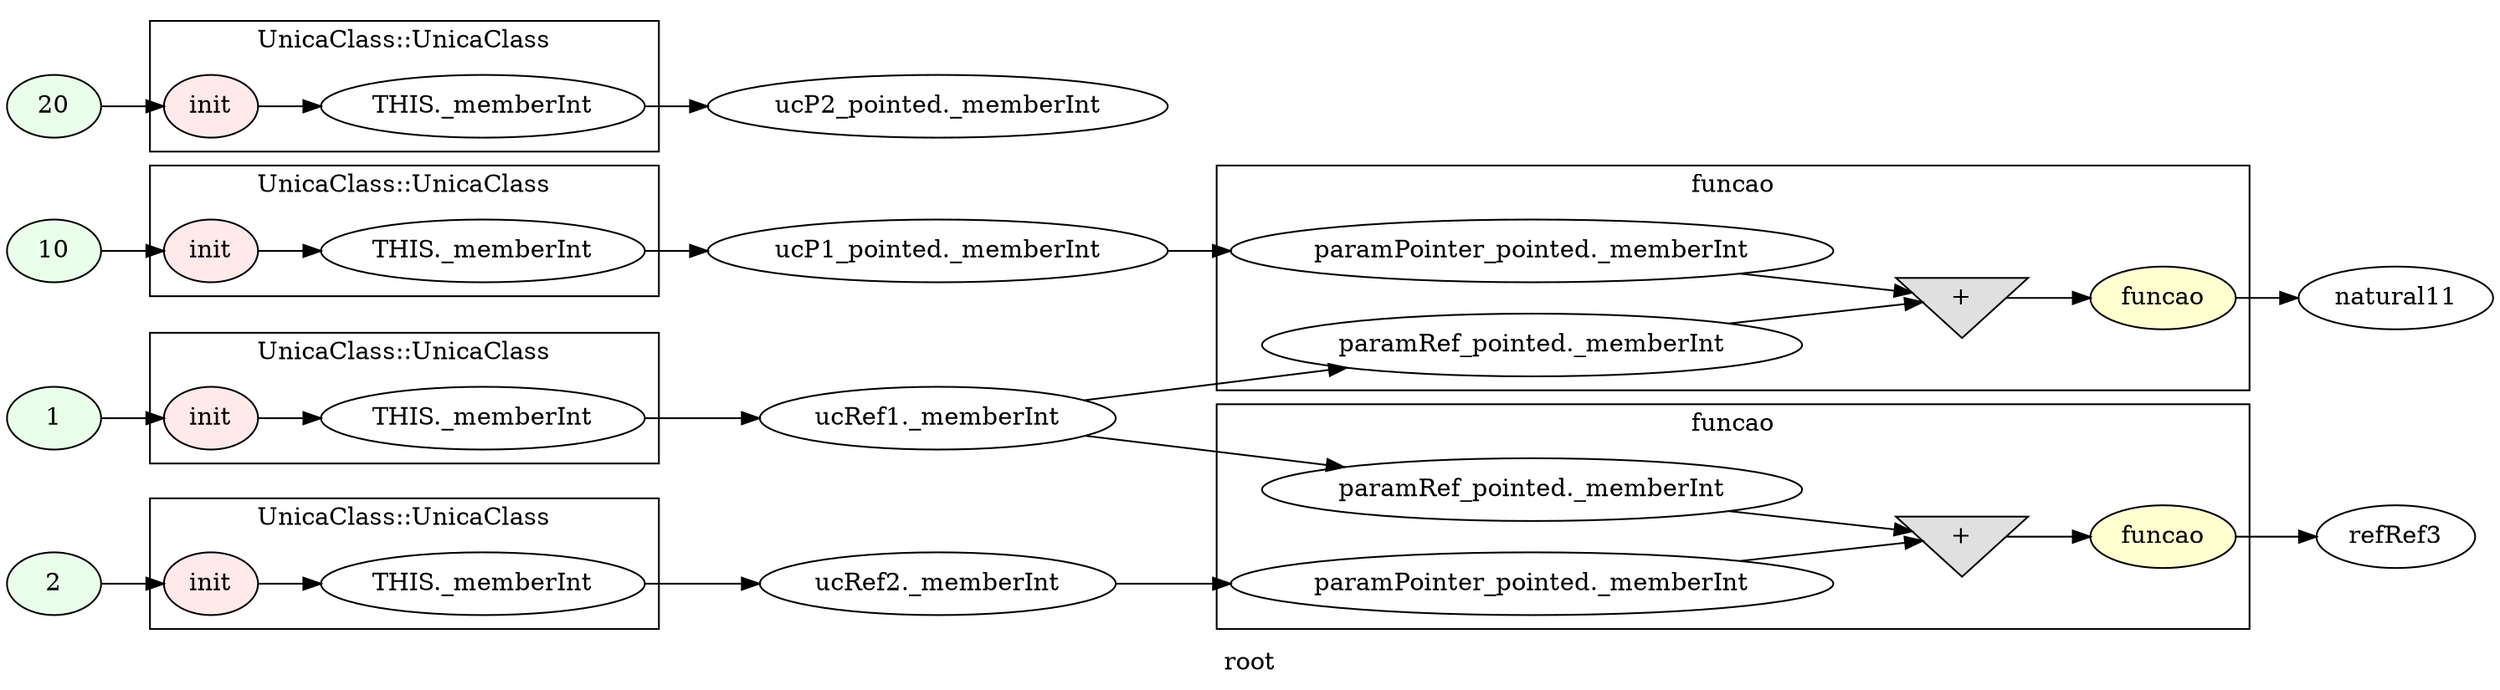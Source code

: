 digraph G
{
rankdir=LR;
label = "root";
	node_000008 [ label = "1", style=filled, fillcolor="#E9FFE9", startingline=20 ]
	node_000013 [ label = "ucRef1._memberInt", startingline=20 ]
	node_000014 [ label = "2", style=filled, fillcolor="#E9FFE9", startingline=21 ]
	node_000019 [ label = "ucRef2._memberInt", startingline=21 ]
	node_000020 [ label = "10", style=filled, fillcolor="#E9FFE9", startingline=23 ]
	node_000025 [ label = "ucP1_pointed._memberInt", startingline=23 ]
	node_000026 [ label = "20", style=filled, fillcolor="#E9FFE9", startingline=24 ]
	node_000031 [ label = "ucP2_pointed._memberInt", startingline=24 ]
	node_000036 [ label = "natural11", startingline=26 ]
	node_000041 [ label = "refRef3", startingline=27 ]
subgraph cluster_1 {
label = "UnicaClass::UnicaClass";
parent = "G";
startingline = 20;
	node_000011 [ label = "init", style=filled, fillcolor="#FFE9E9", startingline=7 ]
	node_000012 [ label = "THIS._memberInt", startingline=9 ]
}
subgraph cluster_2 {
label = "UnicaClass::UnicaClass";
parent = "G";
startingline = 21;
	node_000017 [ label = "init", style=filled, fillcolor="#FFE9E9", startingline=7 ]
	node_000018 [ label = "THIS._memberInt", startingline=9 ]
}
subgraph cluster_3 {
label = "UnicaClass::UnicaClass";
parent = "G";
startingline = 23;
	node_000023 [ label = "init", style=filled, fillcolor="#FFE9E9", startingline=7 ]
	node_000024 [ label = "THIS._memberInt", startingline=9 ]
}
subgraph cluster_4 {
label = "UnicaClass::UnicaClass";
parent = "G";
startingline = 24;
	node_000029 [ label = "init", style=filled, fillcolor="#FFE9E9", startingline=7 ]
	node_000030 [ label = "THIS._memberInt", startingline=9 ]
}
subgraph cluster_5 {
label = "funcao";
parent = "G";
startingline = 26;
	node_000032 [ label = "paramRef_pointed._memberInt", startingline=13 ]
	node_000033 [ label = "paramPointer_pointed._memberInt", startingline=13 ]
	node_000034 [ label = "+", shape=invtriangle, style=filled, fillcolor="#E0E0E0", startingline=15 ]
	node_000035 [ label = "funcao", style=filled, fillcolor="#FFFFD0", startingline=15 ]
}
subgraph cluster_6 {
label = "funcao";
parent = "G";
startingline = 27;
	node_000037 [ label = "paramRef_pointed._memberInt", startingline=13 ]
	node_000038 [ label = "paramPointer_pointed._memberInt", startingline=13 ]
	node_000039 [ label = "+", shape=invtriangle, style=filled, fillcolor="#E0E0E0", startingline=15 ]
	node_000040 [ label = "funcao", style=filled, fillcolor="#FFFFD0", startingline=15 ]
}
	node_000008 -> node_000011
	node_000013 -> node_000032
	node_000013 -> node_000037
	node_000014 -> node_000017
	node_000019 -> node_000038
	node_000020 -> node_000023
	node_000025 -> node_000033
	node_000026 -> node_000029
	node_000011 -> node_000012
	node_000012 -> node_000013
	node_000017 -> node_000018
	node_000018 -> node_000019
	node_000023 -> node_000024
	node_000024 -> node_000025
	node_000029 -> node_000030
	node_000030 -> node_000031
	node_000032 -> node_000034
	node_000033 -> node_000034
	node_000034 -> node_000035
	node_000035 -> node_000036
	node_000037 -> node_000039
	node_000038 -> node_000039
	node_000039 -> node_000040
	node_000040 -> node_000041
}

